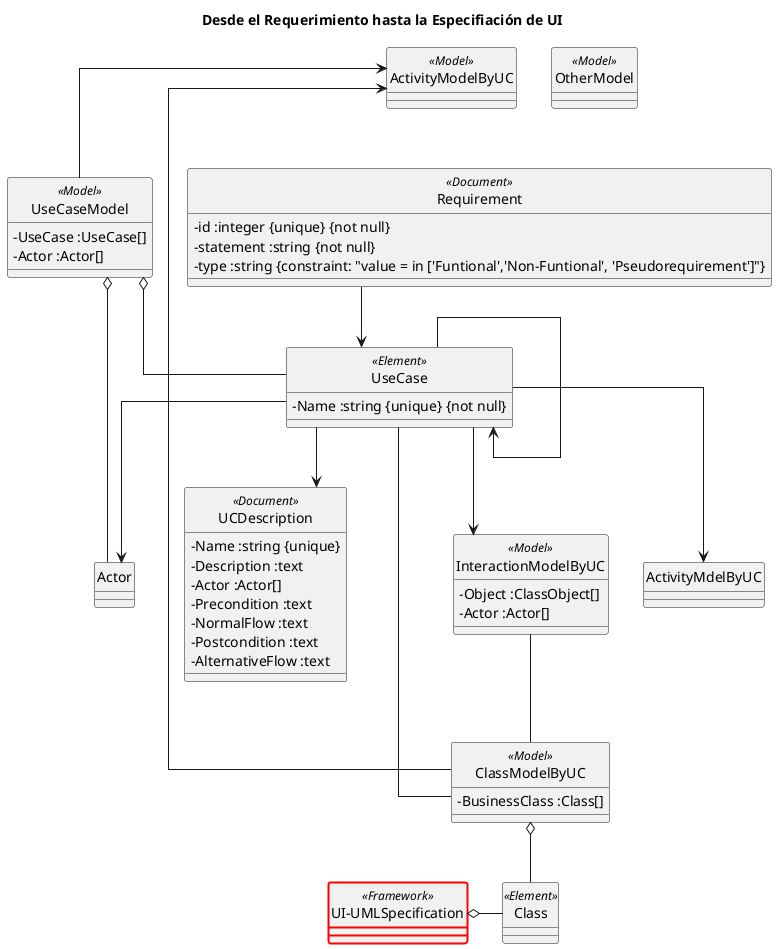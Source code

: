 %%plantuml
@startuml
  skinparam style strictuml
  skinparam classAttributeIconSize 0
  skinparam linetype ortho

  Title Desde el Requerimiento hasta la Especifiación de UI

  class Requirement <<Document>> {
    -id :integer {unique} {not null}
    -statement :string {not null}
    -type :string {constraint: "value = in ['Funtional','Non-Funtional', 'Pseudorequirement']"}
  }

  class UseCaseModel <<Model>> {
    -UseCase :UseCase[]
    -Actor :Actor[]
  }

  class UseCase <<Element>> {
    -Name :string {unique} {not null}
  }

  class Actor {
  }

  class UCDescription <<Document>> {
    -Name :string {unique}
    -Description :text
    -Actor :Actor[]
    -Precondition :text
    -NormalFlow :text
    -Postcondition :text
    -AlternativeFlow :text
  }

  class ClassModelByUC <<Model>> {
    -BusinessClass :Class[]
  }

  class Class <<Element>> {
  }

  class InteractionModelByUC <<Model>> {
    -Object :ClassObject[]
    -Actor :Actor[]
  }

  class ActivityModelByUC <<Model>> {
  }

  class OtherModel  <<Model>> {
  }

  class UI-UMLSpecification  <<Framework>> ##[bold]red {
  }

  Requirement --> UseCase
  UseCase --> UseCase
  UseCase -->  Actor
  UseCase --> UCDescription
  UseCase --  ClassModelByUC
  UseCase --> InteractionModelByUC
  UseCase --> ActivityMdelByUC
  ActivityModelByUC <-- ClassModelByUC
  ActivityModelByUC <-- UseCaseModel
  InteractionModelByUC -- ClassModelByUC
  ClassModelByUC o-- Class
  UseCaseModel o-- UseCase
  UseCaseModel o-- Actor
  "UI-UMLSpecification" o- Class

@enduml
